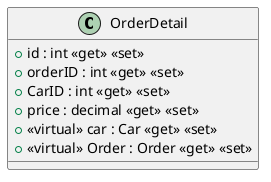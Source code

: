 @startuml
class OrderDetail {
    + id : int <<get>> <<set>>
    + orderID : int <<get>> <<set>>
    + CarID : int <<get>> <<set>>
    + price : decimal <<get>> <<set>>
    + <<virtual>> car : Car <<get>> <<set>>
    + <<virtual>> Order : Order <<get>> <<set>>
}
@enduml
